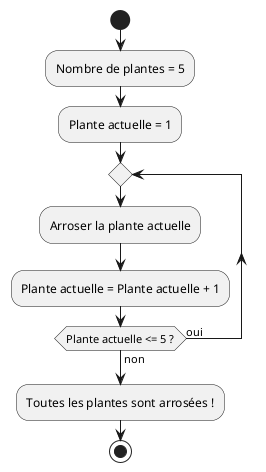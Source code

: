 @startuml
start
:Nombre de plantes = 5;
:Plante actuelle = 1;
repeat
  :Arroser la plante actuelle;
  :Plante actuelle = Plante actuelle + 1;
repeat while (Plante actuelle <= 5 ?) is (oui) not (non)
:Toutes les plantes sont arrosées !;
stop
@enduml
